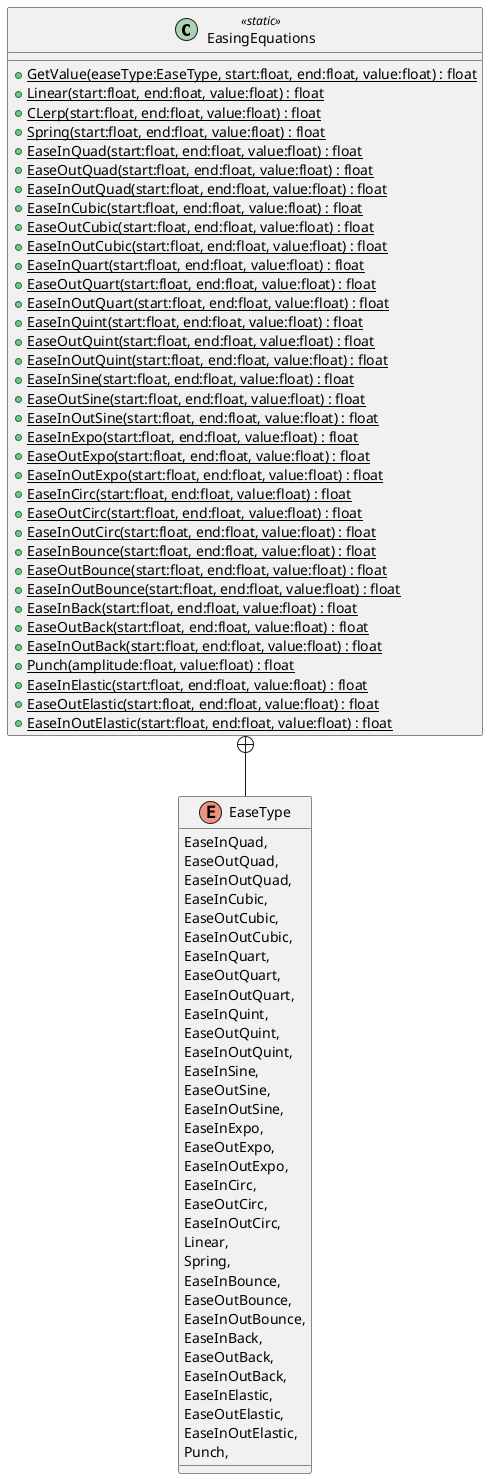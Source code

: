 @startuml
class EasingEquations <<static>> {
    + {static} GetValue(easeType:EaseType, start:float, end:float, value:float) : float
    + {static} Linear(start:float, end:float, value:float) : float
    + {static} CLerp(start:float, end:float, value:float) : float
    + {static} Spring(start:float, end:float, value:float) : float
    + {static} EaseInQuad(start:float, end:float, value:float) : float
    + {static} EaseOutQuad(start:float, end:float, value:float) : float
    + {static} EaseInOutQuad(start:float, end:float, value:float) : float
    + {static} EaseInCubic(start:float, end:float, value:float) : float
    + {static} EaseOutCubic(start:float, end:float, value:float) : float
    + {static} EaseInOutCubic(start:float, end:float, value:float) : float
    + {static} EaseInQuart(start:float, end:float, value:float) : float
    + {static} EaseOutQuart(start:float, end:float, value:float) : float
    + {static} EaseInOutQuart(start:float, end:float, value:float) : float
    + {static} EaseInQuint(start:float, end:float, value:float) : float
    + {static} EaseOutQuint(start:float, end:float, value:float) : float
    + {static} EaseInOutQuint(start:float, end:float, value:float) : float
    + {static} EaseInSine(start:float, end:float, value:float) : float
    + {static} EaseOutSine(start:float, end:float, value:float) : float
    + {static} EaseInOutSine(start:float, end:float, value:float) : float
    + {static} EaseInExpo(start:float, end:float, value:float) : float
    + {static} EaseOutExpo(start:float, end:float, value:float) : float
    + {static} EaseInOutExpo(start:float, end:float, value:float) : float
    + {static} EaseInCirc(start:float, end:float, value:float) : float
    + {static} EaseOutCirc(start:float, end:float, value:float) : float
    + {static} EaseInOutCirc(start:float, end:float, value:float) : float
    + {static} EaseInBounce(start:float, end:float, value:float) : float
    + {static} EaseOutBounce(start:float, end:float, value:float) : float
    + {static} EaseInOutBounce(start:float, end:float, value:float) : float
    + {static} EaseInBack(start:float, end:float, value:float) : float
    + {static} EaseOutBack(start:float, end:float, value:float) : float
    + {static} EaseInOutBack(start:float, end:float, value:float) : float
    + {static} Punch(amplitude:float, value:float) : float
    + {static} EaseInElastic(start:float, end:float, value:float) : float
    + {static} EaseOutElastic(start:float, end:float, value:float) : float
    + {static} EaseInOutElastic(start:float, end:float, value:float) : float
}
enum EaseType {
    EaseInQuad,
    EaseOutQuad,
    EaseInOutQuad,
    EaseInCubic,
    EaseOutCubic,
    EaseInOutCubic,
    EaseInQuart,
    EaseOutQuart,
    EaseInOutQuart,
    EaseInQuint,
    EaseOutQuint,
    EaseInOutQuint,
    EaseInSine,
    EaseOutSine,
    EaseInOutSine,
    EaseInExpo,
    EaseOutExpo,
    EaseInOutExpo,
    EaseInCirc,
    EaseOutCirc,
    EaseInOutCirc,
    Linear,
    Spring,
    EaseInBounce,
    EaseOutBounce,
    EaseInOutBounce,
    EaseInBack,
    EaseOutBack,
    EaseInOutBack,
    EaseInElastic,
    EaseOutElastic,
    EaseInOutElastic,
    Punch,
}
EasingEquations +-- EaseType
@enduml
